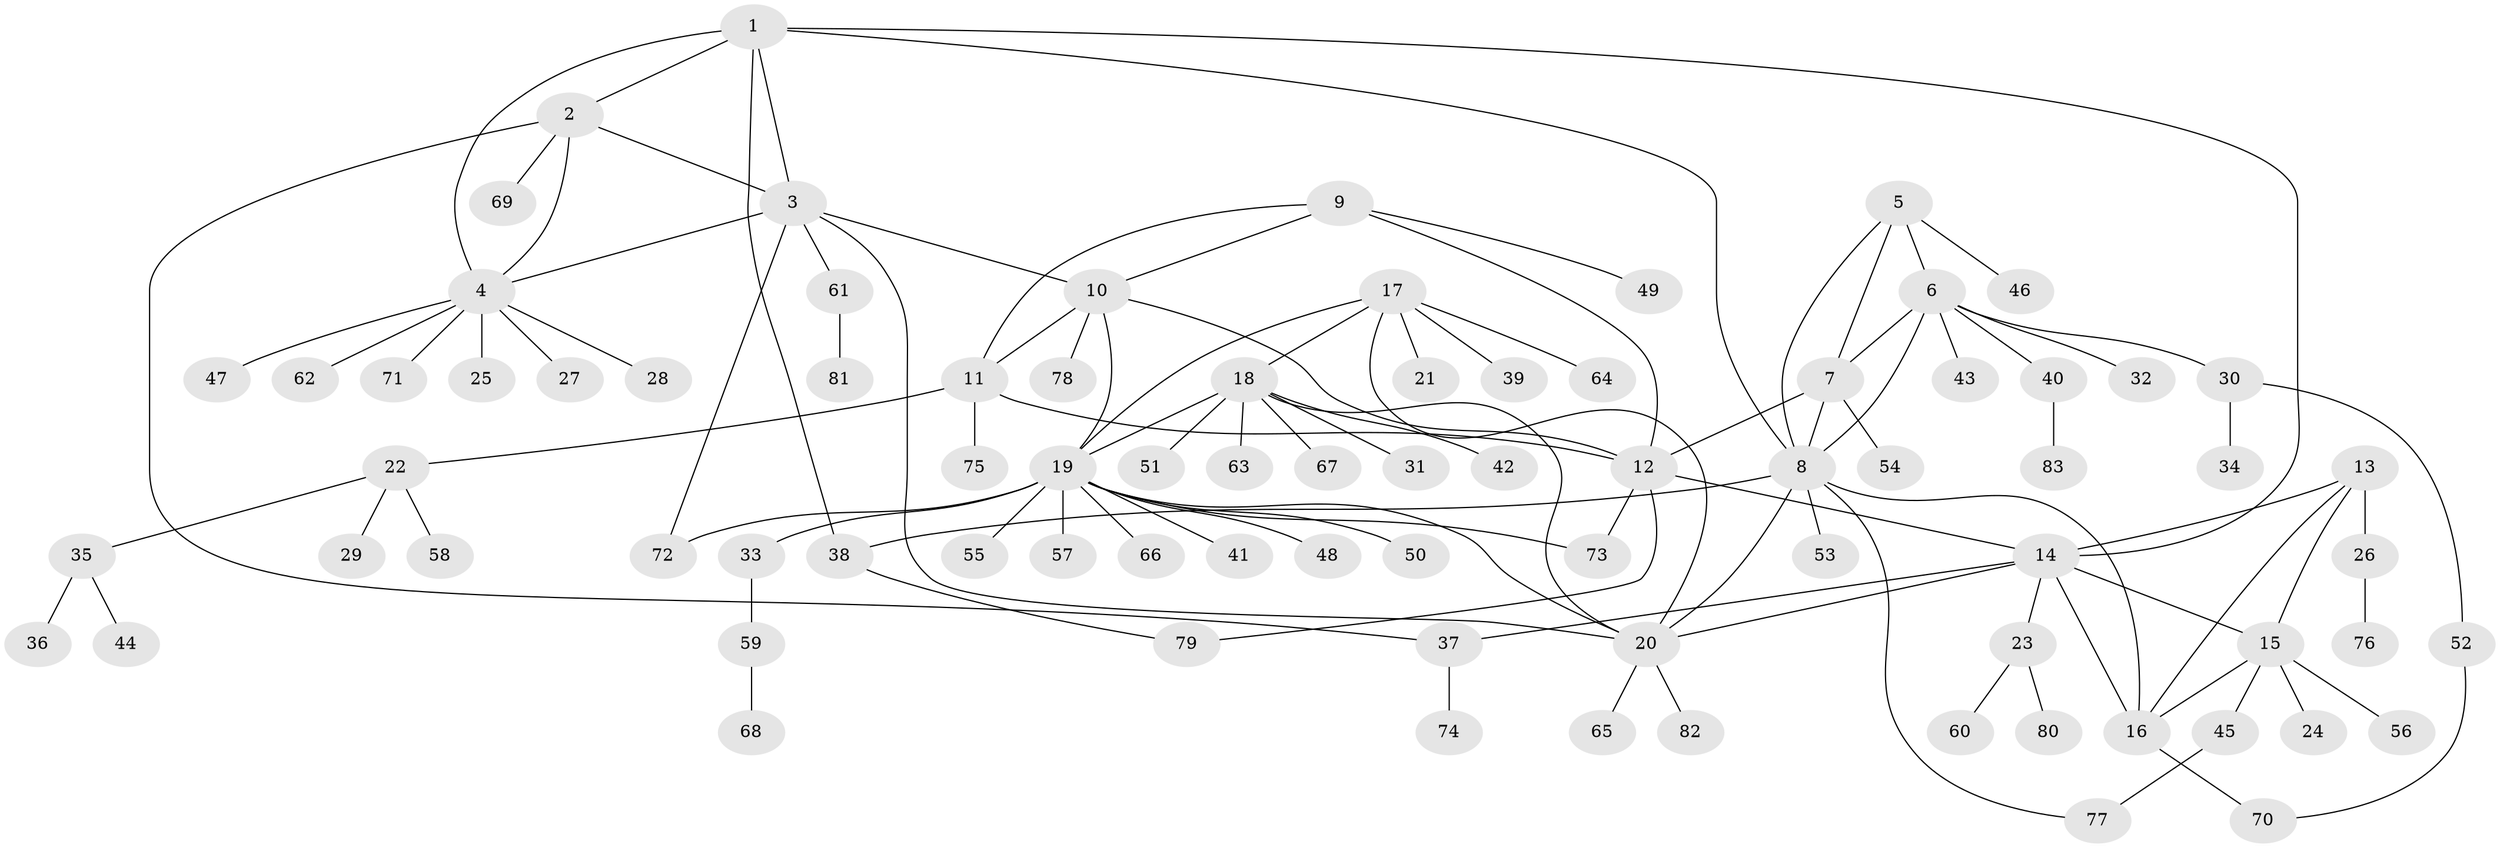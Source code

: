 // Generated by graph-tools (version 1.1) at 2025/55/03/09/25 04:55:16]
// undirected, 83 vertices, 110 edges
graph export_dot {
graph [start="1"]
  node [color=gray90,style=filled];
  1;
  2;
  3;
  4;
  5;
  6;
  7;
  8;
  9;
  10;
  11;
  12;
  13;
  14;
  15;
  16;
  17;
  18;
  19;
  20;
  21;
  22;
  23;
  24;
  25;
  26;
  27;
  28;
  29;
  30;
  31;
  32;
  33;
  34;
  35;
  36;
  37;
  38;
  39;
  40;
  41;
  42;
  43;
  44;
  45;
  46;
  47;
  48;
  49;
  50;
  51;
  52;
  53;
  54;
  55;
  56;
  57;
  58;
  59;
  60;
  61;
  62;
  63;
  64;
  65;
  66;
  67;
  68;
  69;
  70;
  71;
  72;
  73;
  74;
  75;
  76;
  77;
  78;
  79;
  80;
  81;
  82;
  83;
  1 -- 2;
  1 -- 3;
  1 -- 4;
  1 -- 8;
  1 -- 14;
  1 -- 38;
  2 -- 3;
  2 -- 4;
  2 -- 37;
  2 -- 69;
  3 -- 4;
  3 -- 10;
  3 -- 20;
  3 -- 61;
  3 -- 72;
  4 -- 25;
  4 -- 27;
  4 -- 28;
  4 -- 47;
  4 -- 62;
  4 -- 71;
  5 -- 6;
  5 -- 7;
  5 -- 8;
  5 -- 46;
  6 -- 7;
  6 -- 8;
  6 -- 30;
  6 -- 32;
  6 -- 40;
  6 -- 43;
  7 -- 8;
  7 -- 12;
  7 -- 54;
  8 -- 16;
  8 -- 20;
  8 -- 38;
  8 -- 53;
  8 -- 77;
  9 -- 10;
  9 -- 11;
  9 -- 12;
  9 -- 49;
  10 -- 11;
  10 -- 12;
  10 -- 19;
  10 -- 78;
  11 -- 12;
  11 -- 22;
  11 -- 75;
  12 -- 14;
  12 -- 73;
  12 -- 79;
  13 -- 14;
  13 -- 15;
  13 -- 16;
  13 -- 26;
  14 -- 15;
  14 -- 16;
  14 -- 20;
  14 -- 23;
  14 -- 37;
  15 -- 16;
  15 -- 24;
  15 -- 45;
  15 -- 56;
  16 -- 70;
  17 -- 18;
  17 -- 19;
  17 -- 20;
  17 -- 21;
  17 -- 39;
  17 -- 64;
  18 -- 19;
  18 -- 20;
  18 -- 31;
  18 -- 42;
  18 -- 51;
  18 -- 63;
  18 -- 67;
  19 -- 20;
  19 -- 33;
  19 -- 41;
  19 -- 48;
  19 -- 50;
  19 -- 55;
  19 -- 57;
  19 -- 66;
  19 -- 72;
  19 -- 73;
  20 -- 65;
  20 -- 82;
  22 -- 29;
  22 -- 35;
  22 -- 58;
  23 -- 60;
  23 -- 80;
  26 -- 76;
  30 -- 34;
  30 -- 52;
  33 -- 59;
  35 -- 36;
  35 -- 44;
  37 -- 74;
  38 -- 79;
  40 -- 83;
  45 -- 77;
  52 -- 70;
  59 -- 68;
  61 -- 81;
}
